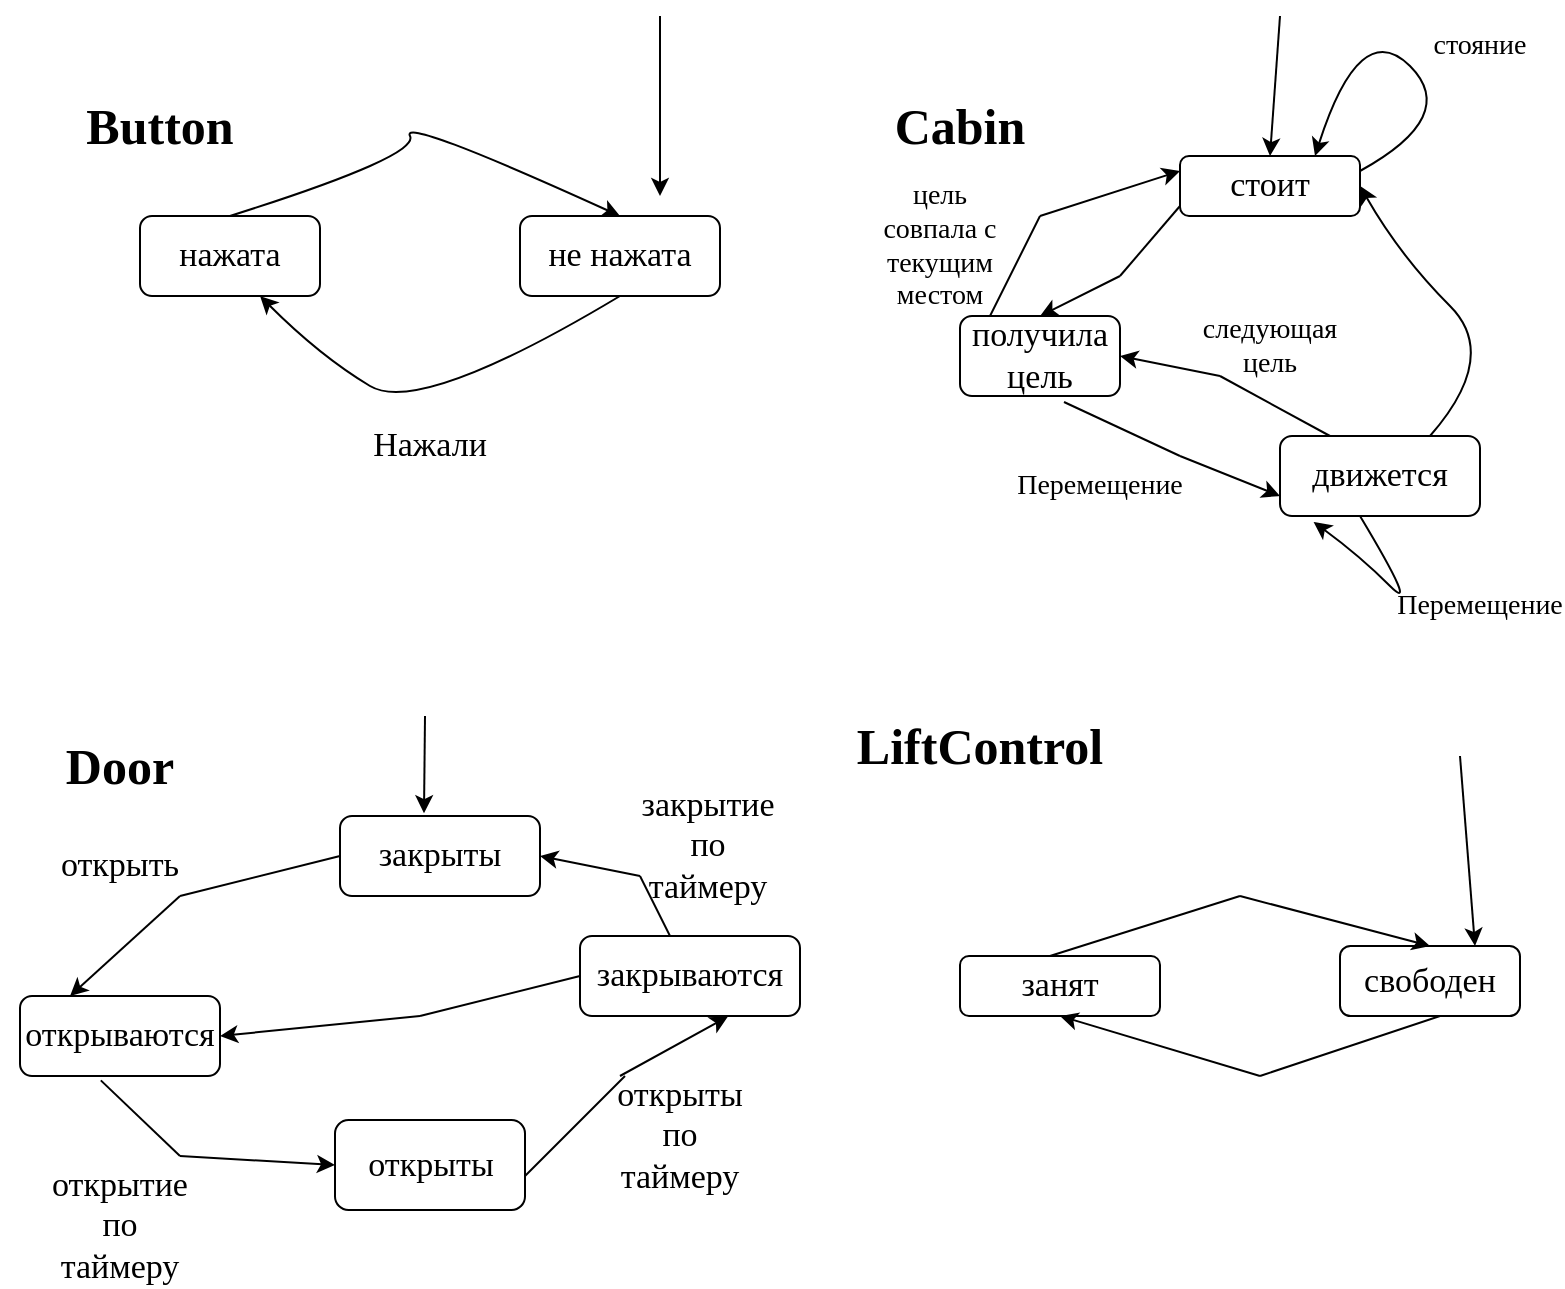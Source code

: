 <mxfile version="19.0.0" type="device"><diagram id="69VSXDzjMSQ0JWMSVUzK" name="Page-1"><mxGraphModel dx="990" dy="575" grid="1" gridSize="10" guides="1" tooltips="1" connect="1" arrows="1" fold="1" page="1" pageScale="1" pageWidth="827" pageHeight="1169" math="0" shadow="0"><root><mxCell id="0"/><mxCell id="1" parent="0"/><mxCell id="XHqkXTfvgRqguxT9l69m-1" value="Button" style="text;html=1;strokeColor=none;fillColor=none;align=center;verticalAlign=middle;whiteSpace=wrap;rounded=0;fontFamily=Times New Roman;fontSize=25;fontStyle=1" vertex="1" parent="1"><mxGeometry x="50" y="40" width="120" height="50" as="geometry"/></mxCell><mxCell id="XHqkXTfvgRqguxT9l69m-2" value="нажата" style="rounded=1;whiteSpace=wrap;html=1;fontFamily=Times New Roman;fontSize=17;fontStyle=0" vertex="1" parent="1"><mxGeometry x="100" y="110" width="90" height="40" as="geometry"/></mxCell><mxCell id="XHqkXTfvgRqguxT9l69m-3" value="не нажата" style="rounded=1;whiteSpace=wrap;html=1;fontFamily=Times New Roman;fontSize=17;" vertex="1" parent="1"><mxGeometry x="290" y="110" width="100" height="40" as="geometry"/></mxCell><mxCell id="XHqkXTfvgRqguxT9l69m-5" value="" style="curved=1;endArrow=classic;html=1;rounded=0;fontFamily=Times New Roman;fontSize=17;entryX=0.667;entryY=1;entryDx=0;entryDy=0;entryPerimeter=0;exitX=0.5;exitY=1;exitDx=0;exitDy=0;" edge="1" parent="1" source="XHqkXTfvgRqguxT9l69m-3" target="XHqkXTfvgRqguxT9l69m-2"><mxGeometry width="50" height="50" relative="1" as="geometry"><mxPoint x="210" y="230" as="sourcePoint"/><mxPoint x="260" y="180" as="targetPoint"/><Array as="points"><mxPoint x="240" y="210"/><mxPoint x="190" y="180"/></Array></mxGeometry></mxCell><mxCell id="XHqkXTfvgRqguxT9l69m-6" value="Нажали" style="text;html=1;strokeColor=none;fillColor=none;align=center;verticalAlign=middle;whiteSpace=wrap;rounded=0;fontFamily=Times New Roman;fontSize=17;" vertex="1" parent="1"><mxGeometry x="200" y="210" width="90" height="30" as="geometry"/></mxCell><mxCell id="XHqkXTfvgRqguxT9l69m-7" value="" style="curved=1;endArrow=classic;html=1;rounded=0;fontFamily=Times New Roman;fontSize=17;entryX=0.5;entryY=0;entryDx=0;entryDy=0;exitX=0.5;exitY=0;exitDx=0;exitDy=0;" edge="1" parent="1" source="XHqkXTfvgRqguxT9l69m-2" target="XHqkXTfvgRqguxT9l69m-3"><mxGeometry width="50" height="50" relative="1" as="geometry"><mxPoint x="200" y="90" as="sourcePoint"/><mxPoint x="250" y="40" as="targetPoint"/><Array as="points"><mxPoint x="240" y="80"/><mxPoint x="230" y="60"/></Array></mxGeometry></mxCell><mxCell id="XHqkXTfvgRqguxT9l69m-8" value="Cabin" style="text;html=1;strokeColor=none;fillColor=none;align=center;verticalAlign=middle;whiteSpace=wrap;rounded=0;fontFamily=Times New Roman;fontSize=25;fontStyle=1" vertex="1" parent="1"><mxGeometry x="450" y="40" width="120" height="50" as="geometry"/></mxCell><mxCell id="XHqkXTfvgRqguxT9l69m-9" value="стоит" style="rounded=1;whiteSpace=wrap;html=1;fontFamily=Times New Roman;fontSize=17;" vertex="1" parent="1"><mxGeometry x="620" y="80" width="90" height="30" as="geometry"/></mxCell><mxCell id="XHqkXTfvgRqguxT9l69m-10" value="получила цель" style="rounded=1;whiteSpace=wrap;html=1;fontFamily=Times New Roman;fontSize=17;" vertex="1" parent="1"><mxGeometry x="510" y="160" width="80" height="40" as="geometry"/></mxCell><mxCell id="XHqkXTfvgRqguxT9l69m-11" value="движется" style="rounded=1;whiteSpace=wrap;html=1;fontFamily=Times New Roman;fontSize=17;" vertex="1" parent="1"><mxGeometry x="670" y="220" width="100" height="40" as="geometry"/></mxCell><mxCell id="XHqkXTfvgRqguxT9l69m-14" value="" style="curved=1;endArrow=classic;html=1;rounded=0;fontFamily=Times New Roman;fontSize=17;entryX=1;entryY=0.5;entryDx=0;entryDy=0;exitX=0.75;exitY=0;exitDx=0;exitDy=0;" edge="1" parent="1" source="XHqkXTfvgRqguxT9l69m-11" target="XHqkXTfvgRqguxT9l69m-9"><mxGeometry width="50" height="50" relative="1" as="geometry"><mxPoint x="730" y="180" as="sourcePoint"/><mxPoint x="780" y="130" as="targetPoint"/><Array as="points"><mxPoint x="780" y="180"/><mxPoint x="730" y="130"/></Array></mxGeometry></mxCell><mxCell id="XHqkXTfvgRqguxT9l69m-15" value="" style="endArrow=classic;html=1;rounded=0;fontFamily=Times New Roman;fontSize=17;" edge="1" parent="1"><mxGeometry width="50" height="50" relative="1" as="geometry"><mxPoint x="360" y="10" as="sourcePoint"/><mxPoint x="360" y="100" as="targetPoint"/></mxGeometry></mxCell><mxCell id="XHqkXTfvgRqguxT9l69m-16" value="" style="endArrow=classic;html=1;rounded=0;fontFamily=Times New Roman;fontSize=17;entryX=0.5;entryY=0;entryDx=0;entryDy=0;" edge="1" parent="1" target="XHqkXTfvgRqguxT9l69m-9"><mxGeometry width="50" height="50" relative="1" as="geometry"><mxPoint x="670" y="10" as="sourcePoint"/><mxPoint x="680" y="-20" as="targetPoint"/></mxGeometry></mxCell><mxCell id="XHqkXTfvgRqguxT9l69m-17" value="Перемещение" style="text;html=1;strokeColor=none;fillColor=none;align=center;verticalAlign=middle;whiteSpace=wrap;rounded=0;fontFamily=Times New Roman;fontSize=14;" vertex="1" parent="1"><mxGeometry x="550" y="230" width="60" height="30" as="geometry"/></mxCell><mxCell id="XHqkXTfvgRqguxT9l69m-18" value="" style="curved=1;endArrow=classic;html=1;rounded=0;fontFamily=Times New Roman;fontSize=14;exitX=0.4;exitY=1;exitDx=0;exitDy=0;exitPerimeter=0;entryX=0.168;entryY=1.075;entryDx=0;entryDy=0;entryPerimeter=0;" edge="1" parent="1" source="XHqkXTfvgRqguxT9l69m-11" target="XHqkXTfvgRqguxT9l69m-11"><mxGeometry width="50" height="50" relative="1" as="geometry"><mxPoint x="710" y="330" as="sourcePoint"/><mxPoint x="760" y="280" as="targetPoint"/><Array as="points"><mxPoint x="740" y="310"/><mxPoint x="710" y="280"/></Array></mxGeometry></mxCell><mxCell id="XHqkXTfvgRqguxT9l69m-19" value="Перемещение" style="text;html=1;strokeColor=none;fillColor=none;align=center;verticalAlign=middle;whiteSpace=wrap;rounded=0;fontFamily=Times New Roman;fontSize=14;" vertex="1" parent="1"><mxGeometry x="740" y="290" width="60" height="30" as="geometry"/></mxCell><mxCell id="XHqkXTfvgRqguxT9l69m-20" value="" style="curved=1;endArrow=classic;html=1;rounded=0;fontFamily=Times New Roman;fontSize=14;exitX=1;exitY=0.25;exitDx=0;exitDy=0;entryX=0.75;entryY=0;entryDx=0;entryDy=0;" edge="1" parent="1" source="XHqkXTfvgRqguxT9l69m-9" target="XHqkXTfvgRqguxT9l69m-9"><mxGeometry width="50" height="50" relative="1" as="geometry"><mxPoint x="710" y="60" as="sourcePoint"/><mxPoint x="760" y="10" as="targetPoint"/><Array as="points"><mxPoint x="760" y="60"/><mxPoint x="710" y="10"/></Array></mxGeometry></mxCell><mxCell id="XHqkXTfvgRqguxT9l69m-21" value="стояние" style="text;html=1;strokeColor=none;fillColor=none;align=center;verticalAlign=middle;whiteSpace=wrap;rounded=0;fontFamily=Times New Roman;fontSize=14;" vertex="1" parent="1"><mxGeometry x="740" y="10" width="60" height="30" as="geometry"/></mxCell><mxCell id="XHqkXTfvgRqguxT9l69m-23" value="следующая цель" style="text;html=1;strokeColor=none;fillColor=none;align=center;verticalAlign=middle;whiteSpace=wrap;rounded=0;fontFamily=Times New Roman;fontSize=14;" vertex="1" parent="1"><mxGeometry x="635" y="160" width="60" height="30" as="geometry"/></mxCell><mxCell id="XHqkXTfvgRqguxT9l69m-26" value="цель совпала с текущим местом&lt;br&gt;" style="text;html=1;strokeColor=none;fillColor=none;align=center;verticalAlign=middle;whiteSpace=wrap;rounded=0;fontFamily=Times New Roman;fontSize=14;" vertex="1" parent="1"><mxGeometry x="470" y="110" width="60" height="30" as="geometry"/></mxCell><mxCell id="XHqkXTfvgRqguxT9l69m-28" value="" style="endArrow=none;html=1;fontFamily=Times New Roman;fontSize=14;curved=1;exitX=0.65;exitY=1.075;exitDx=0;exitDy=0;exitPerimeter=0;" edge="1" parent="1" source="XHqkXTfvgRqguxT9l69m-10"><mxGeometry width="50" height="50" relative="1" as="geometry"><mxPoint x="570" y="240" as="sourcePoint"/><mxPoint x="620" y="230" as="targetPoint"/></mxGeometry></mxCell><mxCell id="XHqkXTfvgRqguxT9l69m-29" value="" style="endArrow=classic;html=1;fontFamily=Times New Roman;fontSize=14;curved=1;entryX=0;entryY=0.75;entryDx=0;entryDy=0;" edge="1" parent="1" target="XHqkXTfvgRqguxT9l69m-11"><mxGeometry width="50" height="50" relative="1" as="geometry"><mxPoint x="620" y="230" as="sourcePoint"/><mxPoint x="650" y="350" as="targetPoint"/></mxGeometry></mxCell><mxCell id="XHqkXTfvgRqguxT9l69m-30" value="" style="endArrow=none;html=1;fontFamily=Times New Roman;fontSize=14;curved=1;entryX=0.25;entryY=0;entryDx=0;entryDy=0;" edge="1" parent="1" target="XHqkXTfvgRqguxT9l69m-11"><mxGeometry width="50" height="50" relative="1" as="geometry"><mxPoint x="640" y="190" as="sourcePoint"/><mxPoint x="690" y="160" as="targetPoint"/></mxGeometry></mxCell><mxCell id="XHqkXTfvgRqguxT9l69m-31" value="" style="endArrow=classic;html=1;fontFamily=Times New Roman;fontSize=14;curved=1;entryX=1;entryY=0.5;entryDx=0;entryDy=0;" edge="1" parent="1" target="XHqkXTfvgRqguxT9l69m-10"><mxGeometry width="50" height="50" relative="1" as="geometry"><mxPoint x="640" y="190" as="sourcePoint"/><mxPoint x="740" y="155" as="targetPoint"/></mxGeometry></mxCell><mxCell id="XHqkXTfvgRqguxT9l69m-32" value="" style="endArrow=none;html=1;fontFamily=Times New Roman;fontSize=14;curved=1;" edge="1" parent="1"><mxGeometry width="50" height="50" relative="1" as="geometry"><mxPoint x="525" y="160" as="sourcePoint"/><mxPoint x="550" y="110" as="targetPoint"/></mxGeometry></mxCell><mxCell id="XHqkXTfvgRqguxT9l69m-33" value="" style="endArrow=classic;html=1;fontFamily=Times New Roman;fontSize=14;curved=1;entryX=0;entryY=0.25;entryDx=0;entryDy=0;" edge="1" parent="1" target="XHqkXTfvgRqguxT9l69m-9"><mxGeometry width="50" height="50" relative="1" as="geometry"><mxPoint x="550" y="110" as="sourcePoint"/><mxPoint x="600" y="60" as="targetPoint"/></mxGeometry></mxCell><mxCell id="XHqkXTfvgRqguxT9l69m-34" value="" style="endArrow=none;html=1;fontFamily=Times New Roman;fontSize=14;curved=1;" edge="1" parent="1"><mxGeometry width="50" height="50" relative="1" as="geometry"><mxPoint x="590" y="140" as="sourcePoint"/><mxPoint x="620" y="105" as="targetPoint"/></mxGeometry></mxCell><mxCell id="XHqkXTfvgRqguxT9l69m-35" value="" style="endArrow=classic;html=1;fontFamily=Times New Roman;fontSize=14;curved=1;entryX=0.5;entryY=0;entryDx=0;entryDy=0;" edge="1" parent="1" target="XHqkXTfvgRqguxT9l69m-10"><mxGeometry width="50" height="50" relative="1" as="geometry"><mxPoint x="590" y="140" as="sourcePoint"/><mxPoint x="685" y="100" as="targetPoint"/></mxGeometry></mxCell><mxCell id="XHqkXTfvgRqguxT9l69m-36" value="Door" style="text;html=1;strokeColor=none;fillColor=none;align=center;verticalAlign=middle;whiteSpace=wrap;rounded=0;fontFamily=Times New Roman;fontSize=25;fontStyle=1" vertex="1" parent="1"><mxGeometry x="30" y="360" width="120" height="50" as="geometry"/></mxCell><mxCell id="XHqkXTfvgRqguxT9l69m-37" value="&lt;span style=&quot;font-size: 17px;&quot;&gt;закрыты&lt;/span&gt;" style="rounded=1;whiteSpace=wrap;html=1;fontFamily=Times New Roman;fontSize=14;" vertex="1" parent="1"><mxGeometry x="200" y="410" width="100" height="40" as="geometry"/></mxCell><mxCell id="XHqkXTfvgRqguxT9l69m-38" value="открываются" style="rounded=1;whiteSpace=wrap;html=1;fontFamily=Times New Roman;fontSize=17;" vertex="1" parent="1"><mxGeometry x="40" y="500" width="100" height="40" as="geometry"/></mxCell><mxCell id="XHqkXTfvgRqguxT9l69m-39" value="" style="endArrow=none;html=1;fontFamily=Times New Roman;fontSize=17;curved=1;entryX=0;entryY=0.5;entryDx=0;entryDy=0;" edge="1" parent="1" target="XHqkXTfvgRqguxT9l69m-37"><mxGeometry width="50" height="50" relative="1" as="geometry"><mxPoint x="120" y="450" as="sourcePoint"/><mxPoint x="150" y="410" as="targetPoint"/></mxGeometry></mxCell><mxCell id="XHqkXTfvgRqguxT9l69m-40" value="" style="endArrow=classic;html=1;fontFamily=Times New Roman;fontSize=17;curved=1;entryX=0.25;entryY=0;entryDx=0;entryDy=0;" edge="1" parent="1" target="XHqkXTfvgRqguxT9l69m-38"><mxGeometry width="50" height="50" relative="1" as="geometry"><mxPoint x="120" y="450" as="sourcePoint"/><mxPoint x="440" y="390" as="targetPoint"/></mxGeometry></mxCell><mxCell id="XHqkXTfvgRqguxT9l69m-41" value="открыты" style="rounded=1;whiteSpace=wrap;html=1;fontFamily=Times New Roman;fontSize=17;" vertex="1" parent="1"><mxGeometry x="197.5" y="562" width="95" height="45" as="geometry"/></mxCell><mxCell id="XHqkXTfvgRqguxT9l69m-42" value="закрываются" style="rounded=1;whiteSpace=wrap;html=1;fontFamily=Times New Roman;fontSize=17;" vertex="1" parent="1"><mxGeometry x="320" y="470" width="110" height="40" as="geometry"/></mxCell><mxCell id="XHqkXTfvgRqguxT9l69m-43" value="" style="endArrow=none;html=1;fontFamily=Times New Roman;fontSize=17;curved=1;exitX=0.404;exitY=1.055;exitDx=0;exitDy=0;exitPerimeter=0;" edge="1" parent="1" source="XHqkXTfvgRqguxT9l69m-38"><mxGeometry width="50" height="50" relative="1" as="geometry"><mxPoint x="100" y="620" as="sourcePoint"/><mxPoint x="120" y="580" as="targetPoint"/></mxGeometry></mxCell><mxCell id="XHqkXTfvgRqguxT9l69m-44" value="" style="endArrow=classic;html=1;fontFamily=Times New Roman;fontSize=17;curved=1;entryX=0;entryY=0.5;entryDx=0;entryDy=0;" edge="1" parent="1" target="XHqkXTfvgRqguxT9l69m-41"><mxGeometry width="50" height="50" relative="1" as="geometry"><mxPoint x="120" y="580" as="sourcePoint"/><mxPoint x="170" y="530" as="targetPoint"/></mxGeometry></mxCell><mxCell id="XHqkXTfvgRqguxT9l69m-45" value="" style="endArrow=none;html=1;fontFamily=Times New Roman;fontSize=17;curved=1;" edge="1" parent="1"><mxGeometry width="50" height="50" relative="1" as="geometry"><mxPoint x="292.5" y="590" as="sourcePoint"/><mxPoint x="342.5" y="540" as="targetPoint"/></mxGeometry></mxCell><mxCell id="XHqkXTfvgRqguxT9l69m-46" value="" style="endArrow=classic;html=1;fontFamily=Times New Roman;fontSize=17;curved=1;entryX=0.673;entryY=1.005;entryDx=0;entryDy=0;entryPerimeter=0;" edge="1" parent="1" target="XHqkXTfvgRqguxT9l69m-42"><mxGeometry width="50" height="50" relative="1" as="geometry"><mxPoint x="340" y="540" as="sourcePoint"/><mxPoint x="390" y="540" as="targetPoint"/></mxGeometry></mxCell><mxCell id="XHqkXTfvgRqguxT9l69m-47" value="" style="endArrow=none;html=1;fontFamily=Times New Roman;fontSize=17;curved=1;" edge="1" parent="1" target="XHqkXTfvgRqguxT9l69m-42"><mxGeometry width="50" height="50" relative="1" as="geometry"><mxPoint x="350" y="440" as="sourcePoint"/><mxPoint x="390" y="460" as="targetPoint"/></mxGeometry></mxCell><mxCell id="XHqkXTfvgRqguxT9l69m-48" value="" style="endArrow=classic;html=1;fontFamily=Times New Roman;fontSize=17;curved=1;entryX=1;entryY=0.5;entryDx=0;entryDy=0;" edge="1" parent="1" target="XHqkXTfvgRqguxT9l69m-37"><mxGeometry width="50" height="50" relative="1" as="geometry"><mxPoint x="350" y="440" as="sourcePoint"/><mxPoint x="440" y="390" as="targetPoint"/></mxGeometry></mxCell><mxCell id="XHqkXTfvgRqguxT9l69m-49" value="открыть" style="text;html=1;strokeColor=none;fillColor=none;align=center;verticalAlign=middle;whiteSpace=wrap;rounded=0;fontFamily=Times New Roman;fontSize=17;" vertex="1" parent="1"><mxGeometry x="60" y="420" width="60" height="30" as="geometry"/></mxCell><mxCell id="XHqkXTfvgRqguxT9l69m-50" value="открытие по таймеру" style="text;html=1;strokeColor=none;fillColor=none;align=center;verticalAlign=middle;whiteSpace=wrap;rounded=0;fontFamily=Times New Roman;fontSize=17;" vertex="1" parent="1"><mxGeometry x="60" y="600" width="60" height="30" as="geometry"/></mxCell><mxCell id="XHqkXTfvgRqguxT9l69m-51" value="открыты по таймеру" style="text;html=1;strokeColor=none;fillColor=none;align=center;verticalAlign=middle;whiteSpace=wrap;rounded=0;fontFamily=Times New Roman;fontSize=17;" vertex="1" parent="1"><mxGeometry x="340" y="555" width="60" height="30" as="geometry"/></mxCell><mxCell id="XHqkXTfvgRqguxT9l69m-52" value="закрытие по таймеру" style="text;html=1;strokeColor=none;fillColor=none;align=center;verticalAlign=middle;whiteSpace=wrap;rounded=0;fontFamily=Times New Roman;fontSize=17;" vertex="1" parent="1"><mxGeometry x="354" y="410" width="60" height="30" as="geometry"/></mxCell><mxCell id="XHqkXTfvgRqguxT9l69m-53" value="" style="endArrow=none;html=1;fontFamily=Times New Roman;fontSize=17;curved=1;exitX=0;exitY=0.5;exitDx=0;exitDy=0;" edge="1" parent="1" source="XHqkXTfvgRqguxT9l69m-42"><mxGeometry width="50" height="50" relative="1" as="geometry"><mxPoint x="390" y="480" as="sourcePoint"/><mxPoint x="240" y="510" as="targetPoint"/></mxGeometry></mxCell><mxCell id="XHqkXTfvgRqguxT9l69m-54" value="" style="endArrow=classic;html=1;fontFamily=Times New Roman;fontSize=17;curved=1;entryX=1;entryY=0.5;entryDx=0;entryDy=0;" edge="1" parent="1" target="XHqkXTfvgRqguxT9l69m-38"><mxGeometry width="50" height="50" relative="1" as="geometry"><mxPoint x="240" y="510" as="sourcePoint"/><mxPoint x="440" y="430" as="targetPoint"/></mxGeometry></mxCell><mxCell id="XHqkXTfvgRqguxT9l69m-55" value="LiftControl" style="text;html=1;strokeColor=none;fillColor=none;align=center;verticalAlign=middle;whiteSpace=wrap;rounded=0;fontFamily=Times New Roman;fontSize=25;fontStyle=1" vertex="1" parent="1"><mxGeometry x="460" y="350" width="120" height="50" as="geometry"/></mxCell><mxCell id="XHqkXTfvgRqguxT9l69m-56" value="занят" style="rounded=1;whiteSpace=wrap;html=1;fontFamily=Times New Roman;fontSize=17;" vertex="1" parent="1"><mxGeometry x="510" y="480" width="100" height="30" as="geometry"/></mxCell><mxCell id="XHqkXTfvgRqguxT9l69m-57" value="свободен" style="rounded=1;whiteSpace=wrap;html=1;fontFamily=Times New Roman;fontSize=17;" vertex="1" parent="1"><mxGeometry x="700" y="475" width="90" height="35" as="geometry"/></mxCell><mxCell id="XHqkXTfvgRqguxT9l69m-59" value="" style="endArrow=none;html=1;fontFamily=Times New Roman;fontSize=17;curved=1;" edge="1" parent="1"><mxGeometry width="50" height="50" relative="1" as="geometry"><mxPoint x="555" y="480" as="sourcePoint"/><mxPoint x="650" y="450" as="targetPoint"/></mxGeometry></mxCell><mxCell id="XHqkXTfvgRqguxT9l69m-60" value="" style="endArrow=classic;html=1;fontFamily=Times New Roman;fontSize=17;curved=1;entryX=0.5;entryY=0;entryDx=0;entryDy=0;" edge="1" parent="1" target="XHqkXTfvgRqguxT9l69m-57"><mxGeometry width="50" height="50" relative="1" as="geometry"><mxPoint x="650" y="450" as="sourcePoint"/><mxPoint x="700" y="400" as="targetPoint"/></mxGeometry></mxCell><mxCell id="XHqkXTfvgRqguxT9l69m-61" value="" style="endArrow=classic;html=1;fontFamily=Times New Roman;fontSize=17;curved=1;entryX=0.42;entryY=-0.035;entryDx=0;entryDy=0;entryPerimeter=0;" edge="1" parent="1" target="XHqkXTfvgRqguxT9l69m-37"><mxGeometry width="50" height="50" relative="1" as="geometry"><mxPoint x="242.5" y="360" as="sourcePoint"/><mxPoint x="292.5" y="310" as="targetPoint"/></mxGeometry></mxCell><mxCell id="XHqkXTfvgRqguxT9l69m-62" value="" style="endArrow=classic;html=1;fontFamily=Times New Roman;fontSize=17;curved=1;entryX=0.75;entryY=0;entryDx=0;entryDy=0;" edge="1" parent="1" target="XHqkXTfvgRqguxT9l69m-57"><mxGeometry width="50" height="50" relative="1" as="geometry"><mxPoint x="760" y="380" as="sourcePoint"/><mxPoint x="790" y="390" as="targetPoint"/></mxGeometry></mxCell><mxCell id="XHqkXTfvgRqguxT9l69m-63" value="" style="endArrow=none;html=1;fontFamily=Times New Roman;fontSize=17;curved=1;" edge="1" parent="1"><mxGeometry width="50" height="50" relative="1" as="geometry"><mxPoint x="660" y="540" as="sourcePoint"/><mxPoint x="750" y="510" as="targetPoint"/></mxGeometry></mxCell><mxCell id="XHqkXTfvgRqguxT9l69m-64" value="" style="endArrow=classic;html=1;fontFamily=Times New Roman;fontSize=17;curved=1;entryX=0.5;entryY=1;entryDx=0;entryDy=0;" edge="1" parent="1" target="XHqkXTfvgRqguxT9l69m-56"><mxGeometry width="50" height="50" relative="1" as="geometry"><mxPoint x="660" y="540" as="sourcePoint"/><mxPoint x="560" y="520" as="targetPoint"/></mxGeometry></mxCell></root></mxGraphModel></diagram></mxfile>